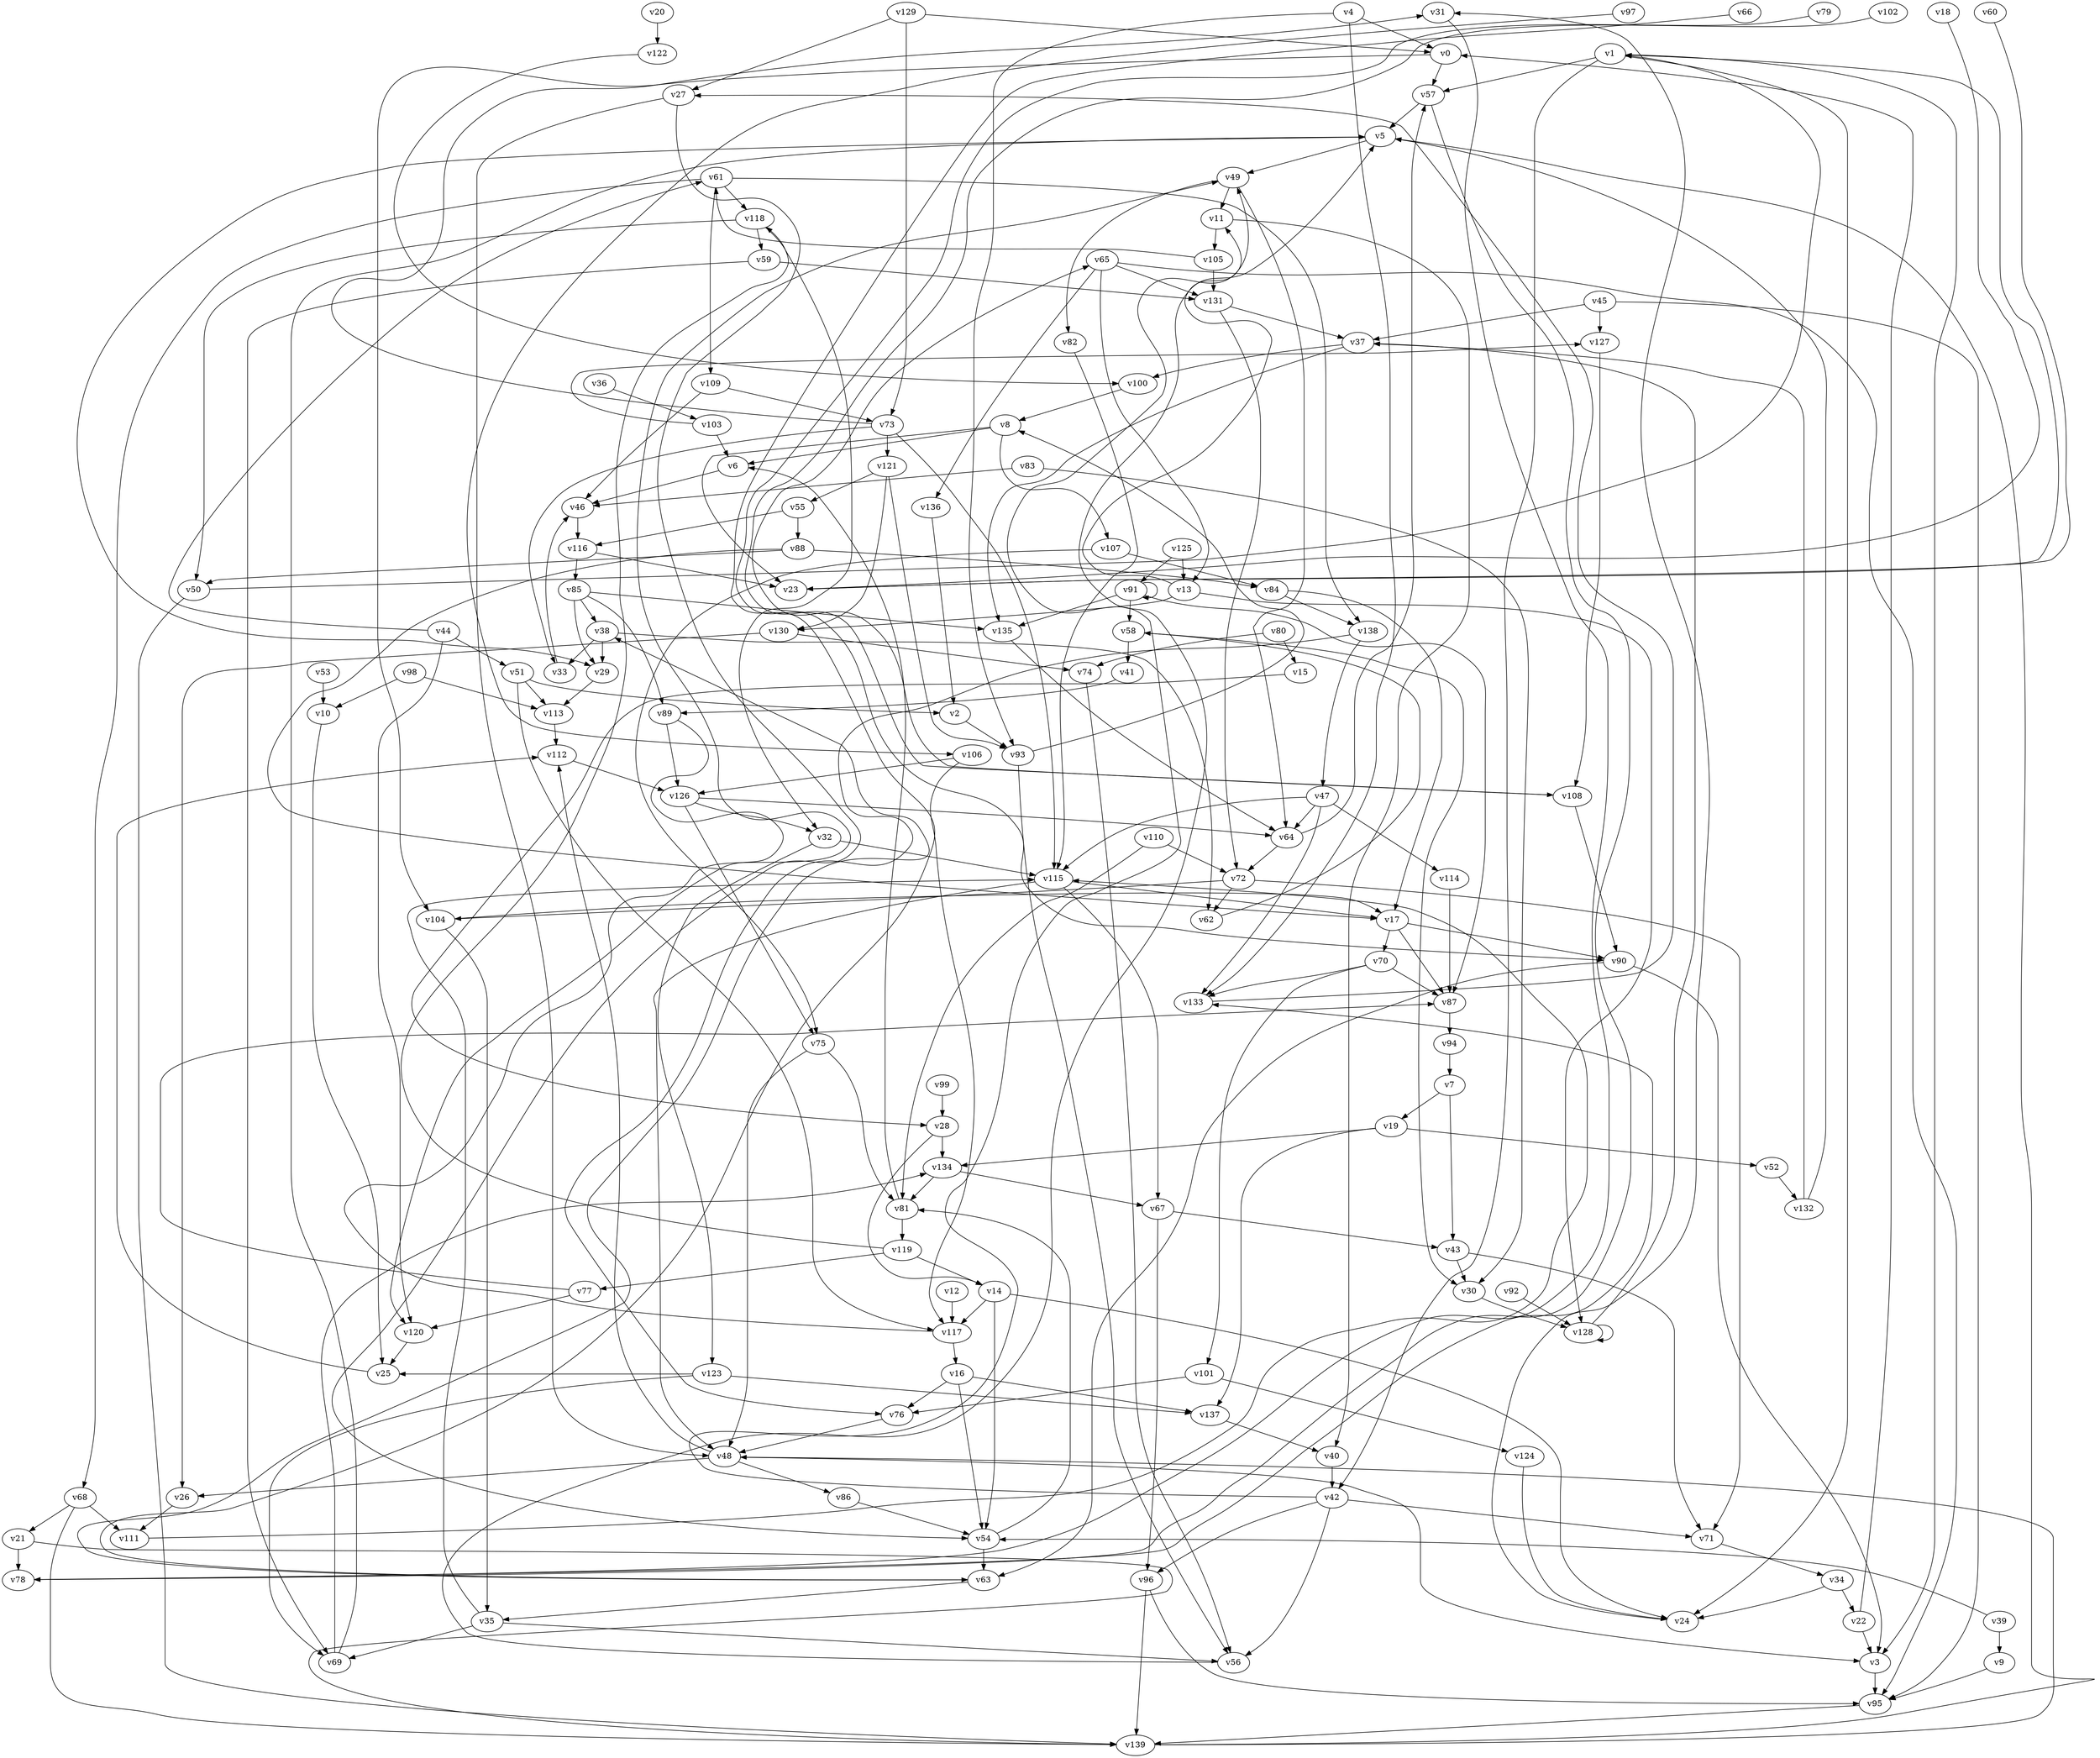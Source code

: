 // Benchmark game 208 - 140 vertices
// time_bound: 61
// targets: v93
digraph G {
    v0 [name="v0", player=1];
    v1 [name="v1", player=0];
    v2 [name="v2", player=1];
    v3 [name="v3", player=1];
    v4 [name="v4", player=0];
    v5 [name="v5", player=1];
    v6 [name="v6", player=1];
    v7 [name="v7", player=1];
    v8 [name="v8", player=0];
    v9 [name="v9", player=0];
    v10 [name="v10", player=1];
    v11 [name="v11", player=1];
    v12 [name="v12", player=1];
    v13 [name="v13", player=0];
    v14 [name="v14", player=0];
    v15 [name="v15", player=1];
    v16 [name="v16", player=1];
    v17 [name="v17", player=1];
    v18 [name="v18", player=0];
    v19 [name="v19", player=0];
    v20 [name="v20", player=0];
    v21 [name="v21", player=1];
    v22 [name="v22", player=0];
    v23 [name="v23", player=1];
    v24 [name="v24", player=0];
    v25 [name="v25", player=1];
    v26 [name="v26", player=1];
    v27 [name="v27", player=0];
    v28 [name="v28", player=1];
    v29 [name="v29", player=0];
    v30 [name="v30", player=1];
    v31 [name="v31", player=1];
    v32 [name="v32", player=0];
    v33 [name="v33", player=1];
    v34 [name="v34", player=0];
    v35 [name="v35", player=1];
    v36 [name="v36", player=1];
    v37 [name="v37", player=0];
    v38 [name="v38", player=1];
    v39 [name="v39", player=0];
    v40 [name="v40", player=1];
    v41 [name="v41", player=1];
    v42 [name="v42", player=1];
    v43 [name="v43", player=1];
    v44 [name="v44", player=0];
    v45 [name="v45", player=0];
    v46 [name="v46", player=0];
    v47 [name="v47", player=0];
    v48 [name="v48", player=0];
    v49 [name="v49", player=1];
    v50 [name="v50", player=0];
    v51 [name="v51", player=1];
    v52 [name="v52", player=0];
    v53 [name="v53", player=1];
    v54 [name="v54", player=0];
    v55 [name="v55", player=1];
    v56 [name="v56", player=0];
    v57 [name="v57", player=1];
    v58 [name="v58", player=1];
    v59 [name="v59", player=0];
    v60 [name="v60", player=0];
    v61 [name="v61", player=0];
    v62 [name="v62", player=0];
    v63 [name="v63", player=0];
    v64 [name="v64", player=1];
    v65 [name="v65", player=0];
    v66 [name="v66", player=1];
    v67 [name="v67", player=0];
    v68 [name="v68", player=0];
    v69 [name="v69", player=1];
    v70 [name="v70", player=1];
    v71 [name="v71", player=1];
    v72 [name="v72", player=0];
    v73 [name="v73", player=1];
    v74 [name="v74", player=0];
    v75 [name="v75", player=1];
    v76 [name="v76", player=1];
    v77 [name="v77", player=0];
    v78 [name="v78", player=1];
    v79 [name="v79", player=1];
    v80 [name="v80", player=1];
    v81 [name="v81", player=0];
    v82 [name="v82", player=1];
    v83 [name="v83", player=0];
    v84 [name="v84", player=1];
    v85 [name="v85", player=1];
    v86 [name="v86", player=0];
    v87 [name="v87", player=0];
    v88 [name="v88", player=0];
    v89 [name="v89", player=0];
    v90 [name="v90", player=0];
    v91 [name="v91", player=1];
    v92 [name="v92", player=0];
    v93 [name="v93", player=1, target=1];
    v94 [name="v94", player=0];
    v95 [name="v95", player=1];
    v96 [name="v96", player=0];
    v97 [name="v97", player=0];
    v98 [name="v98", player=0];
    v99 [name="v99", player=1];
    v100 [name="v100", player=0];
    v101 [name="v101", player=0];
    v102 [name="v102", player=0];
    v103 [name="v103", player=0];
    v104 [name="v104", player=0];
    v105 [name="v105", player=1];
    v106 [name="v106", player=1];
    v107 [name="v107", player=1];
    v108 [name="v108", player=0];
    v109 [name="v109", player=1];
    v110 [name="v110", player=0];
    v111 [name="v111", player=1];
    v112 [name="v112", player=1];
    v113 [name="v113", player=1];
    v114 [name="v114", player=1];
    v115 [name="v115", player=0];
    v116 [name="v116", player=1];
    v117 [name="v117", player=0];
    v118 [name="v118", player=1];
    v119 [name="v119", player=0];
    v120 [name="v120", player=0];
    v121 [name="v121", player=1];
    v122 [name="v122", player=1];
    v123 [name="v123", player=1];
    v124 [name="v124", player=1];
    v125 [name="v125", player=1];
    v126 [name="v126", player=0];
    v127 [name="v127", player=1];
    v128 [name="v128", player=1];
    v129 [name="v129", player=1];
    v130 [name="v130", player=1];
    v131 [name="v131", player=0];
    v132 [name="v132", player=1];
    v133 [name="v133", player=1];
    v134 [name="v134", player=1];
    v135 [name="v135", player=1];
    v136 [name="v136", player=0];
    v137 [name="v137", player=1];
    v138 [name="v138", player=1];
    v139 [name="v139", player=0];

    v0 -> v104;
    v1 -> v24;
    v2 -> v93;
    v3 -> v95;
    v4 -> v93;
    v5 -> v29 [constraint="t mod 5 == 4"];
    v6 -> v46;
    v7 -> v19;
    v8 -> v6;
    v9 -> v95;
    v10 -> v25;
    v11 -> v40;
    v12 -> v117;
    v13 -> v11 [constraint="t mod 3 == 1"];
    v14 -> v24;
    v15 -> v28 [constraint="t mod 2 == 1"];
    v16 -> v137;
    v17 -> v90;
    v18 -> v23 [constraint="t >= 5"];
    v19 -> v134;
    v20 -> v122;
    v21 -> v139 [constraint="t mod 4 == 0"];
    v22 -> v3;
    v23 -> v1 [constraint="t < 14"];
    v24 -> v31 [constraint="t < 12"];
    v25 -> v112 [constraint="t mod 5 == 4"];
    v26 -> v111;
    v27 -> v54 [constraint="t >= 2"];
    v28 -> v14 [constraint="t < 9"];
    v29 -> v113;
    v30 -> v128;
    v31 -> v78 [constraint="t >= 1"];
    v32 -> v123;
    v33 -> v46;
    v34 -> v22;
    v35 -> v56;
    v36 -> v103;
    v37 -> v135;
    v38 -> v29;
    v39 -> v54 [constraint="t < 6"];
    v40 -> v42;
    v41 -> v89 [constraint="t < 11"];
    v42 -> v49 [constraint="t >= 2"];
    v43 -> v30;
    v44 -> v61 [constraint="t < 8"];
    v45 -> v95;
    v46 -> v116;
    v47 -> v114;
    v48 -> v86;
    v49 -> v11;
    v50 -> v1 [constraint="t >= 4"];
    v51 -> v2;
    v52 -> v132;
    v53 -> v10;
    v54 -> v63;
    v55 -> v116;
    v56 -> v5 [constraint="t < 5"];
    v57 -> v78 [constraint="t < 14"];
    v58 -> v30 [constraint="t mod 3 == 1"];
    v59 -> v131;
    v60 -> v23 [constraint="t >= 3"];
    v61 -> v68;
    v62 -> v58 [constraint="t < 15"];
    v63 -> v38 [constraint="t mod 2 == 0"];
    v64 -> v57;
    v65 -> v95 [constraint="t >= 4"];
    v66 -> v63 [constraint="t >= 3"];
    v67 -> v43;
    v68 -> v139;
    v69 -> v5;
    v70 -> v133;
    v71 -> v34;
    v72 -> v104;
    v73 -> v31 [constraint="t mod 5 == 3"];
    v74 -> v56;
    v75 -> v48;
    v76 -> v48;
    v77 -> v87 [constraint="t mod 4 == 2"];
    v78 -> v133 [constraint="t < 8"];
    v79 -> v90 [constraint="t < 6"];
    v80 -> v74;
    v81 -> v119;
    v82 -> v115;
    v83 -> v46;
    v84 -> v138;
    v85 -> v38;
    v86 -> v54;
    v87 -> v94;
    v88 -> v17 [constraint="t >= 3"];
    v89 -> v120 [constraint="t >= 5"];
    v90 -> v3;
    v91 -> v58;
    v92 -> v128;
    v93 -> v8 [constraint="t mod 4 == 2"];
    v94 -> v7;
    v95 -> v139;
    v96 -> v139;
    v97 -> v106 [constraint="t mod 2 == 0"];
    v98 -> v10;
    v99 -> v28;
    v100 -> v8;
    v101 -> v76;
    v102 -> v108 [constraint="t mod 5 == 1"];
    v103 -> v127 [constraint="t >= 3"];
    v104 -> v17 [constraint="t >= 4"];
    v105 -> v61 [constraint="t < 14"];
    v106 -> v126;
    v107 -> v84;
    v108 -> v65 [constraint="t mod 4 == 2"];
    v109 -> v46;
    v110 -> v81;
    v111 -> v115 [constraint="t mod 4 == 1"];
    v112 -> v126;
    v113 -> v112;
    v114 -> v87;
    v115 -> v17;
    v116 -> v23;
    v117 -> v49 [constraint="t mod 4 == 2"];
    v118 -> v59;
    v119 -> v118 [constraint="t >= 3"];
    v120 -> v25;
    v121 -> v130;
    v122 -> v100 [constraint="t mod 2 == 1"];
    v123 -> v25 [constraint="t < 8"];
    v124 -> v24;
    v125 -> v13;
    v126 -> v64;
    v127 -> v108;
    v128 -> v128;
    v129 -> v0;
    v130 -> v26;
    v131 -> v37;
    v132 -> v37;
    v133 -> v27 [constraint="t mod 2 == 0"];
    v134 -> v67;
    v135 -> v64 [constraint="t mod 2 == 0"];
    v136 -> v2;
    v137 -> v40;
    v138 -> v76 [constraint="t mod 3 == 0"];
    v139 -> v48 [constraint="t mod 2 == 0"];
    v129 -> v27;
    v126 -> v75;
    v134 -> v81;
    v104 -> v35;
    v59 -> v69;
    v16 -> v54;
    v84 -> v17;
    v48 -> v26;
    v39 -> v9;
    v1 -> v3;
    v130 -> v74;
    v49 -> v64;
    v51 -> v117;
    v119 -> v77;
    v121 -> v93;
    v117 -> v16;
    v67 -> v96;
    v19 -> v137;
    v42 -> v71;
    v28 -> v134;
    v4 -> v0;
    v47 -> v133;
    v35 -> v69;
    v38 -> v62;
    v81 -> v6;
    v44 -> v51;
    v32 -> v115;
    v118 -> v32;
    v91 -> v91;
    v85 -> v29;
    v37 -> v100;
    v51 -> v113;
    v108 -> v90;
    v47 -> v115;
    v65 -> v13;
    v109 -> v73;
    v55 -> v88;
    v116 -> v85;
    v61 -> v109;
    v47 -> v64;
    v115 -> v67;
    v85 -> v135;
    v4 -> v133;
    v21 -> v78;
    v73 -> v115;
    v89 -> v126;
    v96 -> v95;
    v8 -> v23;
    v139 -> v5;
    v131 -> v72;
    v121 -> v55;
    v119 -> v14;
    v69 -> v134;
    v54 -> v81;
    v68 -> v21;
    v43 -> v71;
    v13 -> v130;
    v17 -> v70;
    v72 -> v71;
    v77 -> v120;
    v38 -> v33;
    v42 -> v96;
    v65 -> v131;
    v48 -> v3;
    v19 -> v52;
    v49 -> v82;
    v0 -> v57;
    v35 -> v115;
    v88 -> v50;
    v80 -> v15;
    v128 -> v37;
    v7 -> v43;
    v16 -> v76;
    v8 -> v107;
    v91 -> v135;
    v70 -> v87;
    v110 -> v72;
    v85 -> v89;
    v22 -> v0;
    v61 -> v138;
    v14 -> v117;
    v48 -> v112;
    v1 -> v42;
    v73 -> v121;
    v45 -> v127;
    v65 -> v136;
    v91 -> v87;
    v106 -> v117;
    v98 -> v113;
    v105 -> v131;
    v115 -> v48;
    v45 -> v37;
    v64 -> v72;
    v123 -> v137;
    v129 -> v73;
    v68 -> v111;
    v101 -> v124;
    v57 -> v5;
    v138 -> v47;
    v14 -> v54;
    v27 -> v48;
    v11 -> v105;
    v72 -> v62;
    v73 -> v33;
    v126 -> v32;
    v42 -> v56;
    v88 -> v84;
    v107 -> v75;
    v103 -> v6;
    v83 -> v30;
    v13 -> v128;
    v75 -> v81;
    v61 -> v118;
    v90 -> v63;
    v44 -> v120;
    v93 -> v56;
    v125 -> v91;
    v17 -> v87;
    v70 -> v101;
    v50 -> v139;
    v5 -> v49;
    v118 -> v50;
    v63 -> v35;
    v132 -> v5;
    v1 -> v57;
    v58 -> v41;
    v123 -> v69;
    v34 -> v24;
}
